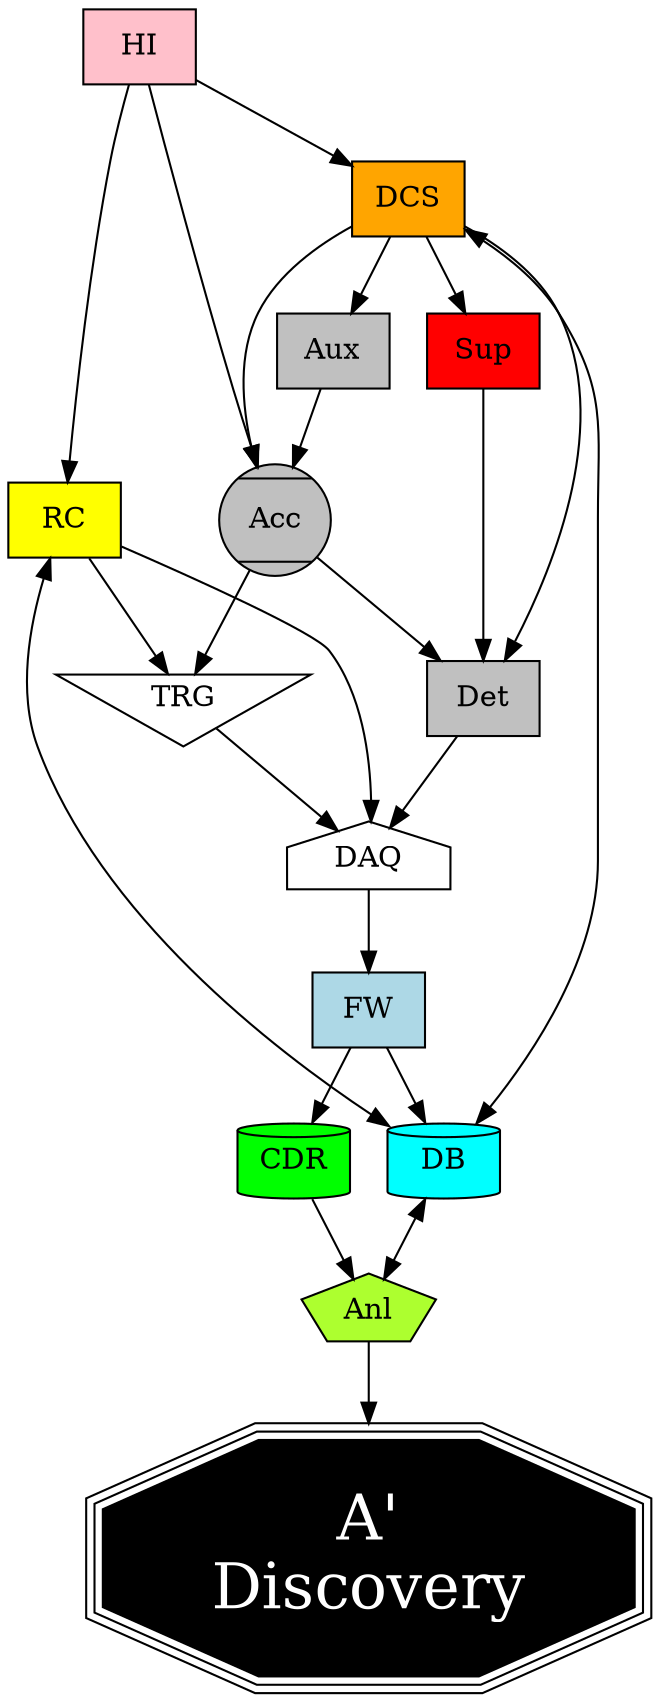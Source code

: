 #!/bin/dot -Tsvg

digraph PADME_basic {
  newrank=true;/*{{{*/
  //graph[rankstep=2] doesnt work....
  remincross=true;
  compound=true;
  graph [ layout=dot] //, ratio=auto, splines=true, splines=spline];
  //graph [rankdir=LR];

  //graph[splines=true, splines=spline];
  //edge [splines=false, splines="",fontcolor=red, label="UU"];
  //edge[dir=both,label="edge"];
  //fontsize=26;
  fontnames=svg;
  node[shape=record];/*}}}*/


  //label="Padme Basic Scheme";
  graph[style=filled color=pink];node[style=filled,fillcolor=white]


    HI[fillcolor=pink]
    DCS[fillcolor=orange]
    RC [fillcolor=yellow]
    Acc[fillcolor=grey,shape=Mcircle]
    Aux[fillcolor=grey]
    Sup[fillcolor=red]
    Det[fillcolor=grey]
    DAQ[shape=house]
    TRG[shape=invtriangle]
    DB[shape=cylinder,fillcolor=cyan]
    CDR[shape=cylinder,fillcolor=green]
    FW[fillcolor=lightblue]
    Anl[shape=pentagon,fillcolor=greenyellow]
    Discovery[label="A'\nDiscovery",shape=tripleoctagon,fillcolor=black,fontcolor=white,fontsize=30]//star]

    HI->{RC,DCS}
    RC->{DAQ,TRG}
    DCS->{ Acc Aux Sup Det}
    Aux->Acc//[constraint=false]
    Acc->Det//[constraint=false]
    Sup->Det
    Acc->TRG[constraint=false]
    TRG->DAQ
    Det->DAQ
    DAQ->FW
    FW->CDR
    //DB->FW
    FW->DB

    RC->DB[dir=both]
    DCS->DB[dir=both]
    CDR->Anl->Discovery
    DB-> Anl[dir=both]
    HI->Acc





}
